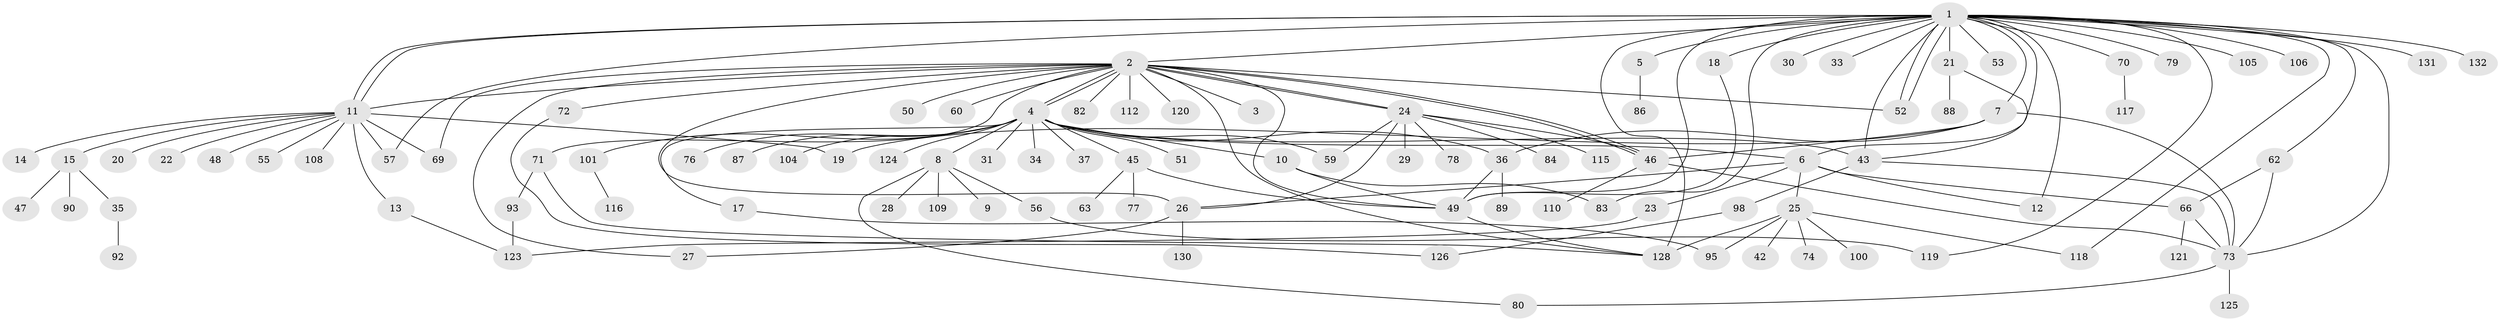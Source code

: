 // Generated by graph-tools (version 1.1) at 2025/52/02/27/25 19:52:00]
// undirected, 101 vertices, 144 edges
graph export_dot {
graph [start="1"]
  node [color=gray90,style=filled];
  1 [super="+44"];
  2 [super="+58"];
  3;
  4 [super="+75"];
  5;
  6 [super="+32"];
  7 [super="+16"];
  8 [super="+107"];
  9;
  10 [super="+61"];
  11 [super="+97"];
  12;
  13 [super="+67"];
  14;
  15;
  17;
  18 [super="+39"];
  19;
  20 [super="+41"];
  21;
  22;
  23 [super="+114"];
  24 [super="+54"];
  25 [super="+38"];
  26 [super="+64"];
  27 [super="+40"];
  28;
  29;
  30;
  31;
  33;
  34 [super="+68"];
  35 [super="+99"];
  36 [super="+96"];
  37;
  42;
  43 [super="+94"];
  45 [super="+81"];
  46 [super="+102"];
  47;
  48;
  49 [super="+103"];
  50 [super="+127"];
  51;
  52 [super="+65"];
  53;
  55;
  56 [super="+91"];
  57 [super="+111"];
  59;
  60;
  62 [super="+85"];
  63;
  66 [super="+113"];
  69;
  70;
  71;
  72;
  73 [super="+122"];
  74;
  76;
  77;
  78;
  79;
  80;
  82;
  83;
  84;
  86;
  87;
  88;
  89;
  90;
  92;
  93;
  95 [super="+129"];
  98;
  100;
  101;
  104;
  105;
  106;
  108;
  109;
  110;
  112;
  115;
  116;
  117;
  118;
  119;
  120;
  121;
  123;
  124;
  125;
  126;
  128;
  130;
  131;
  132;
  1 -- 2;
  1 -- 5;
  1 -- 7 [weight=2];
  1 -- 11;
  1 -- 11;
  1 -- 18;
  1 -- 21;
  1 -- 30;
  1 -- 33;
  1 -- 43;
  1 -- 52;
  1 -- 52;
  1 -- 53;
  1 -- 57;
  1 -- 62;
  1 -- 70;
  1 -- 73;
  1 -- 79;
  1 -- 83;
  1 -- 118;
  1 -- 128 [weight=2];
  1 -- 131;
  1 -- 132;
  1 -- 119;
  1 -- 105;
  1 -- 106;
  1 -- 12;
  1 -- 6;
  1 -- 49;
  2 -- 3;
  2 -- 4;
  2 -- 4;
  2 -- 24;
  2 -- 24;
  2 -- 26;
  2 -- 27;
  2 -- 46 [weight=2];
  2 -- 46;
  2 -- 50;
  2 -- 60;
  2 -- 69;
  2 -- 71;
  2 -- 72;
  2 -- 82;
  2 -- 112;
  2 -- 120;
  2 -- 128;
  2 -- 11;
  2 -- 49;
  2 -- 52;
  4 -- 6;
  4 -- 8;
  4 -- 10;
  4 -- 17;
  4 -- 31;
  4 -- 34;
  4 -- 36;
  4 -- 37;
  4 -- 43;
  4 -- 45;
  4 -- 51;
  4 -- 59;
  4 -- 76;
  4 -- 87;
  4 -- 101;
  4 -- 104;
  4 -- 124;
  5 -- 86;
  6 -- 12;
  6 -- 23;
  6 -- 25;
  6 -- 26;
  6 -- 66;
  7 -- 19;
  7 -- 46;
  7 -- 36;
  7 -- 73;
  8 -- 9;
  8 -- 28;
  8 -- 56;
  8 -- 80;
  8 -- 109;
  10 -- 83;
  10 -- 49;
  11 -- 13;
  11 -- 14;
  11 -- 15;
  11 -- 19;
  11 -- 20;
  11 -- 22;
  11 -- 48;
  11 -- 55;
  11 -- 57 [weight=2];
  11 -- 69;
  11 -- 108;
  13 -- 123;
  15 -- 35;
  15 -- 47;
  15 -- 90;
  17 -- 95;
  18 -- 49;
  21 -- 43;
  21 -- 88;
  23 -- 123;
  24 -- 26;
  24 -- 29;
  24 -- 59;
  24 -- 78;
  24 -- 84;
  24 -- 115;
  24 -- 46;
  25 -- 74;
  25 -- 100;
  25 -- 128 [weight=2];
  25 -- 42;
  25 -- 118;
  25 -- 95;
  26 -- 27;
  26 -- 130;
  35 -- 92;
  36 -- 89;
  36 -- 49;
  43 -- 73;
  43 -- 98;
  45 -- 63;
  45 -- 77;
  45 -- 49;
  46 -- 73;
  46 -- 110;
  49 -- 128;
  56 -- 119;
  62 -- 66;
  62 -- 73;
  66 -- 73;
  66 -- 121;
  70 -- 117;
  71 -- 93;
  71 -- 128;
  72 -- 126;
  73 -- 80;
  73 -- 125;
  93 -- 123;
  98 -- 126;
  101 -- 116;
}
